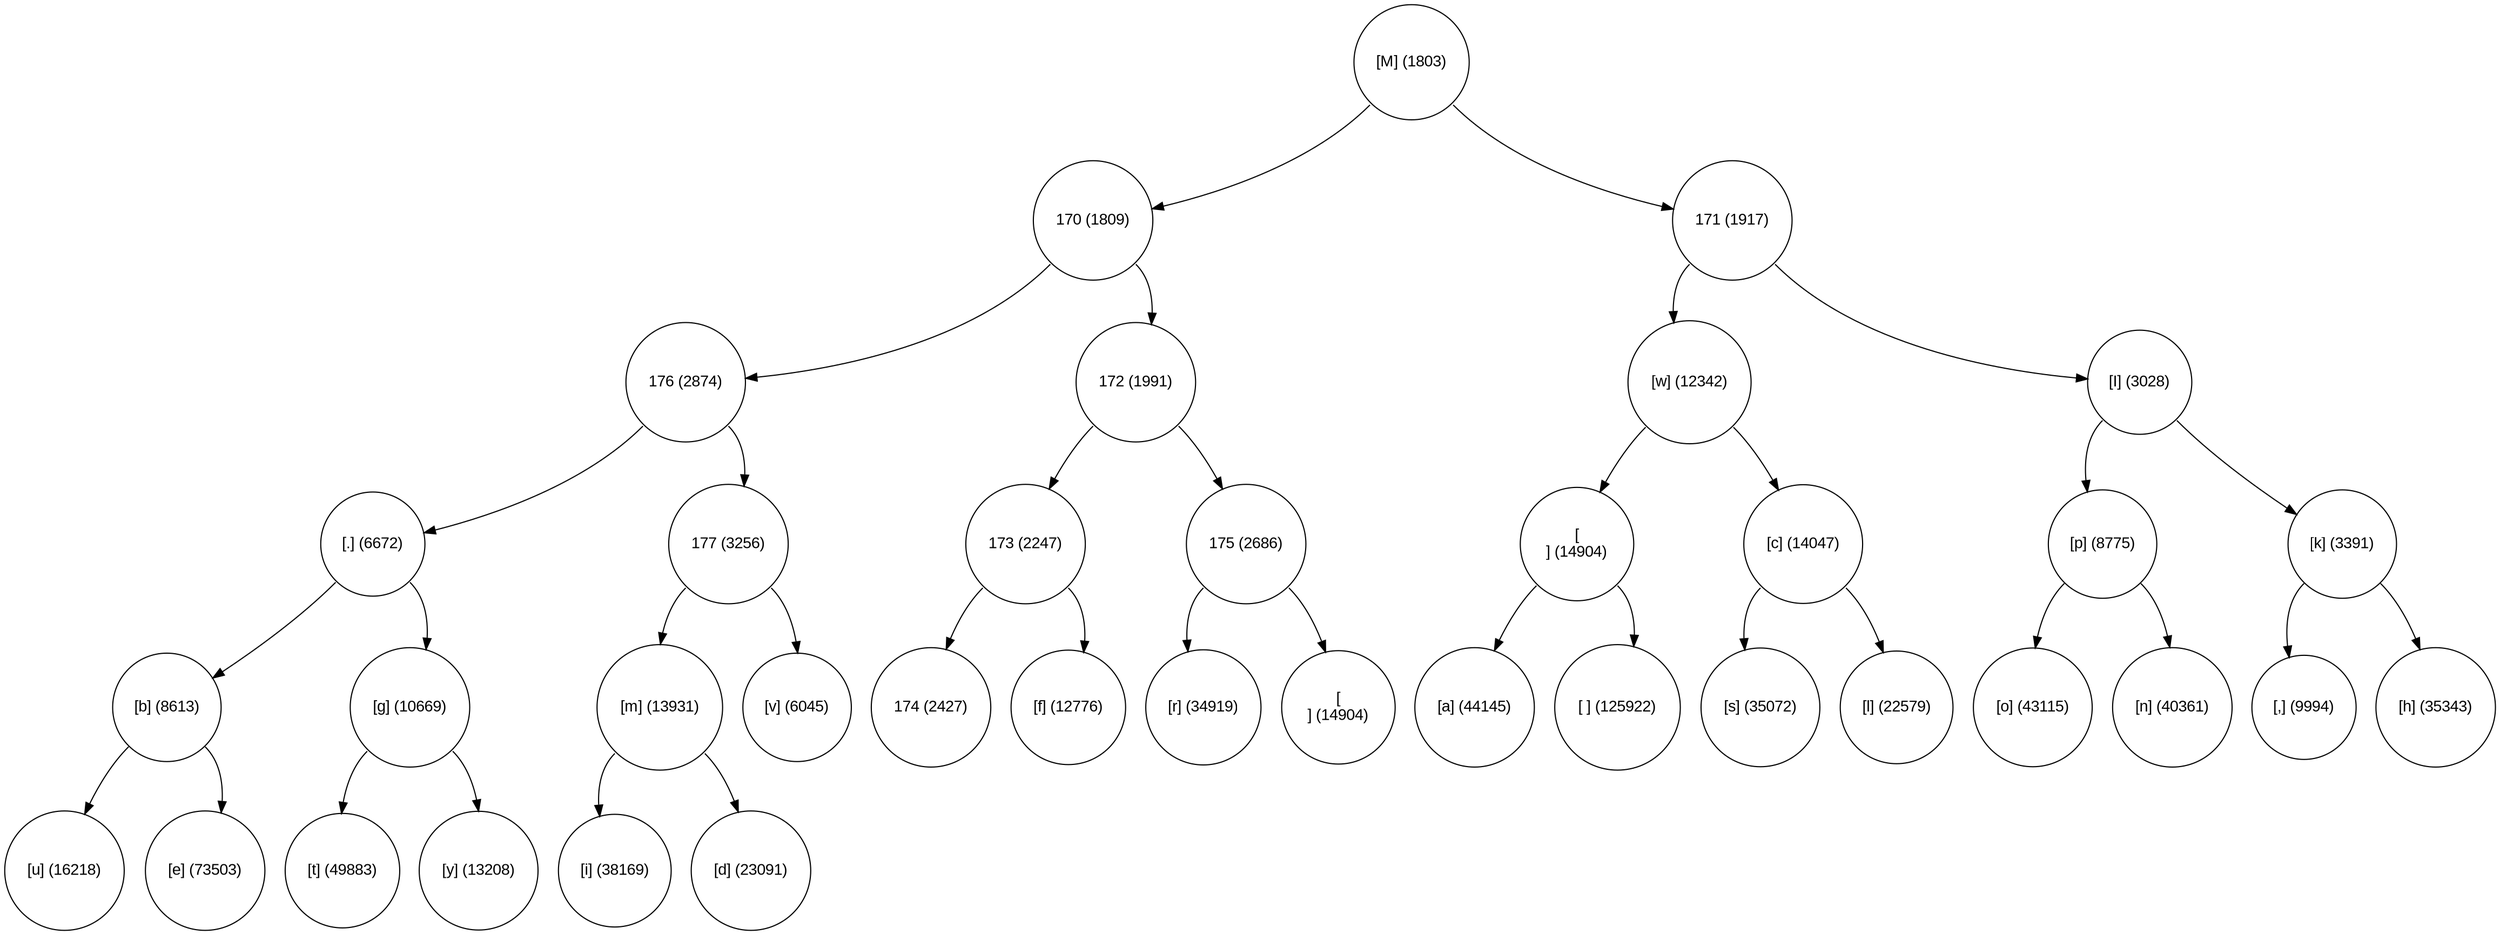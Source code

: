 digraph move_down {
	node [fontname="Arial", shape="circle", width=0.5]; 

	0 [label = "[M] (1803)"];
	0:sw -> 1;
	1 [label = "170 (1809)"];
	1:sw -> 3;
	3 [label = "176 (2874)"];
	3:sw -> 7;
	7 [label = "[.] (6672)"];
	7:sw -> 15;
	15 [label = "[b] (8613)"];
	15:sw -> 31;
	31 [label = "[u] (16218)"];
	15:se -> 32;
	32 [label = "[e] (73503)"];
	7:se -> 16;
	16 [label = "[g] (10669)"];
	16:sw -> 33;
	33 [label = "[t] (49883)"];
	16:se -> 34;
	34 [label = "[y] (13208)"];
	3:se -> 8;
	8 [label = "177 (3256)"];
	8:sw -> 17;
	17 [label = "[m] (13931)"];
	17:sw -> 35;
	35 [label = "[i] (38169)"];
	17:se -> 36;
	36 [label = "[d] (23091)"];
	8:se -> 18;
	18 [label = "[v] (6045)"];
	1:se -> 4;
	4 [label = "172 (1991)"];
	4:sw -> 9;
	9 [label = "173 (2247)"];
	9:sw -> 19;
	19 [label = "174 (2427)"];
	9:se -> 20;
	20 [label = "[f] (12776)"];
	4:se -> 10;
	10 [label = "175 (2686)"];
	10:sw -> 21;
	21 [label = "[r] (34919)"];
	10:se -> 22;
	22 [label = "[
] (14904)"];
	0:se -> 2;
	2 [label = "171 (1917)"];
	2:sw -> 5;
	5 [label = "[w] (12342)"];
	5:sw -> 11;
	11 [label = "[] (14904)"];
	11:sw -> 23;
	23 [label = "[a] (44145)"];
	11:se -> 24;
	24 [label = "[ ] (125922)"];
	5:se -> 12;
	12 [label = "[c] (14047)"];
	12:sw -> 25;
	25 [label = "[s] (35072)"];
	12:se -> 26;
	26 [label = "[l] (22579)"];
	2:se -> 6;
	6 [label = "[I] (3028)"];
	6:sw -> 13;
	13 [label = "[p] (8775)"];
	13:sw -> 27;
	27 [label = "[o] (43115)"];
	13:se -> 28;
	28 [label = "[n] (40361)"];
	6:se -> 14;
	14 [label = "[k] (3391)"];
	14:sw -> 29;
	29 [label = "[,] (9994)"];
	14:se -> 30;
	30 [label = "[h] (35343)"];
}
